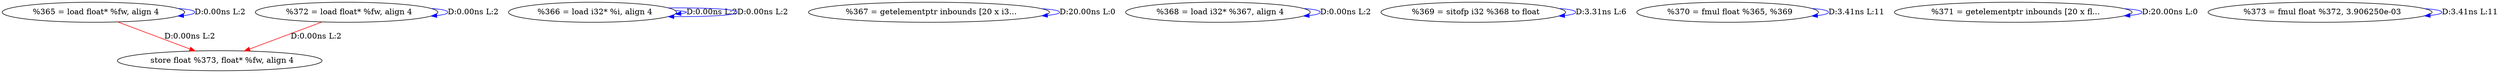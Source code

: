 digraph {
Node0x2d21ab0[label="  %365 = load float* %fw, align 4"];
Node0x2d21ab0 -> Node0x2d21ab0[label="D:0.00ns L:2",color=blue];
Node0x2d22370[label="  store float %373, float* %fw, align 4"];
Node0x2d21ab0 -> Node0x2d22370[label="D:0.00ns L:2",color=red];
Node0x2d21b90[label="  %366 = load i32* %i, align 4"];
Node0x2d21b90 -> Node0x2d21b90[label="D:0.00ns L:2",color=blue];
Node0x2d21b90 -> Node0x2d21b90[label="D:0.00ns L:2",color=blue];
Node0x2d21c70[label="  %367 = getelementptr inbounds [20 x i3..."];
Node0x2d21c70 -> Node0x2d21c70[label="D:20.00ns L:0",color=blue];
Node0x2d21d50[label="  %368 = load i32* %367, align 4"];
Node0x2d21d50 -> Node0x2d21d50[label="D:0.00ns L:2",color=blue];
Node0x2d21e30[label="  %369 = sitofp i32 %368 to float"];
Node0x2d21e30 -> Node0x2d21e30[label="D:3.31ns L:6",color=blue];
Node0x2d21f10[label="  %370 = fmul float %365, %369"];
Node0x2d21f10 -> Node0x2d21f10[label="D:3.41ns L:11",color=blue];
Node0x2d21ff0[label="  %371 = getelementptr inbounds [20 x fl..."];
Node0x2d21ff0 -> Node0x2d21ff0[label="D:20.00ns L:0",color=blue];
Node0x2d221b0[label="  %372 = load float* %fw, align 4"];
Node0x2d221b0 -> Node0x2d221b0[label="D:0.00ns L:2",color=blue];
Node0x2d221b0 -> Node0x2d22370[label="D:0.00ns L:2",color=red];
Node0x2d22290[label="  %373 = fmul float %372, 3.906250e-03"];
Node0x2d22290 -> Node0x2d22290[label="D:3.41ns L:11",color=blue];
}
